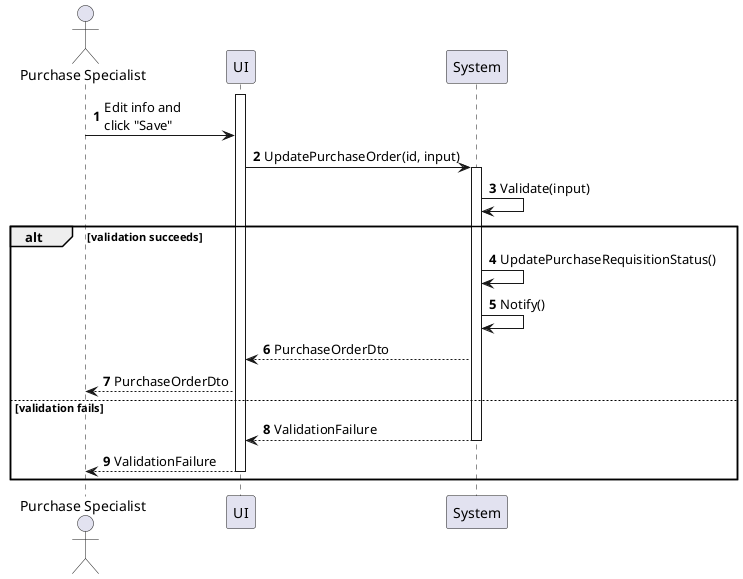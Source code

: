 @startuml purchase-order-update
autonumber

actor "Purchase Specialist" as a
participant UI as f
participant System as b

activate f
a -> f : Edit info and\nclick "Save"
f -> b : UpdatePurchaseOrder(id, input)
activate b
b -> b : Validate(input)

alt validation succeeds
    b -> b : UpdatePurchaseRequisitionStatus()
    b -> b : Notify()
    b --> f : PurchaseOrderDto
    f --> a : PurchaseOrderDto
else validation fails
    return ValidationFailure
    f --> a : ValidationFailure
    deactivate f
end
@enduml